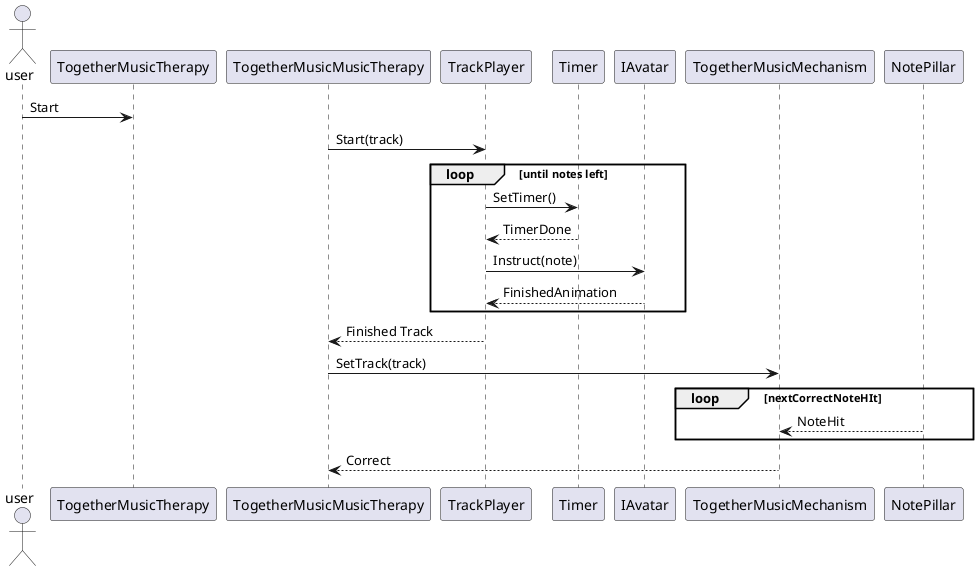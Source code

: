 @startuml TogetherMusicTherapySequenceSuccess
actor user
user -> TogetherMusicTherapy: Start
TogetherMusicMusicTherapy -> TrackPlayer: Start(track)

loop until notes left
TrackPlayer -> Timer: SetTimer()
TrackPlayer <-- Timer: TimerDone
TrackPlayer -> IAvatar: Instruct(note)
TrackPlayer <-- IAvatar: FinishedAnimation
end loop
TogetherMusicMusicTherapy <-- TrackPlayer: Finished Track


TogetherMusicMusicTherapy -> TogetherMusicMechanism: SetTrack(track)

loop nextCorrectNoteHIt
TogetherMusicMechanism <-- NotePillar: NoteHit
end loop

TogetherMusicMusicTherapy <-- TogetherMusicMechanism: Correct
@enduml
@startuml FollowMeMusicTherapySequence
actor user
user -> FollowMeMusicTherapy: Start
FollowMeMusicTherapy -> TrackPlayer: Start(track)

loop until notes left
TrackPlayer -> Timer: SetTimer()
TrackPlayer <-- Timer: TimerDone
TrackPlayer -> IAvatar: Instruct(note)
TrackPlayer <-- IAvatar: FinishedAnimation
end loop
FollowMeMusicTherapy <-- TrackPlayer: Finished Track


FollowMeMusicTherapy -> FollowMeMechanism: SetTrack(track)

loop nextCorrectNoteHIt
FollowMeMechanism <-- NotePillar: NoteHit
end loop

FollowMeMusicTherapy <-- FollowMeMechanism: Correct
@enduml